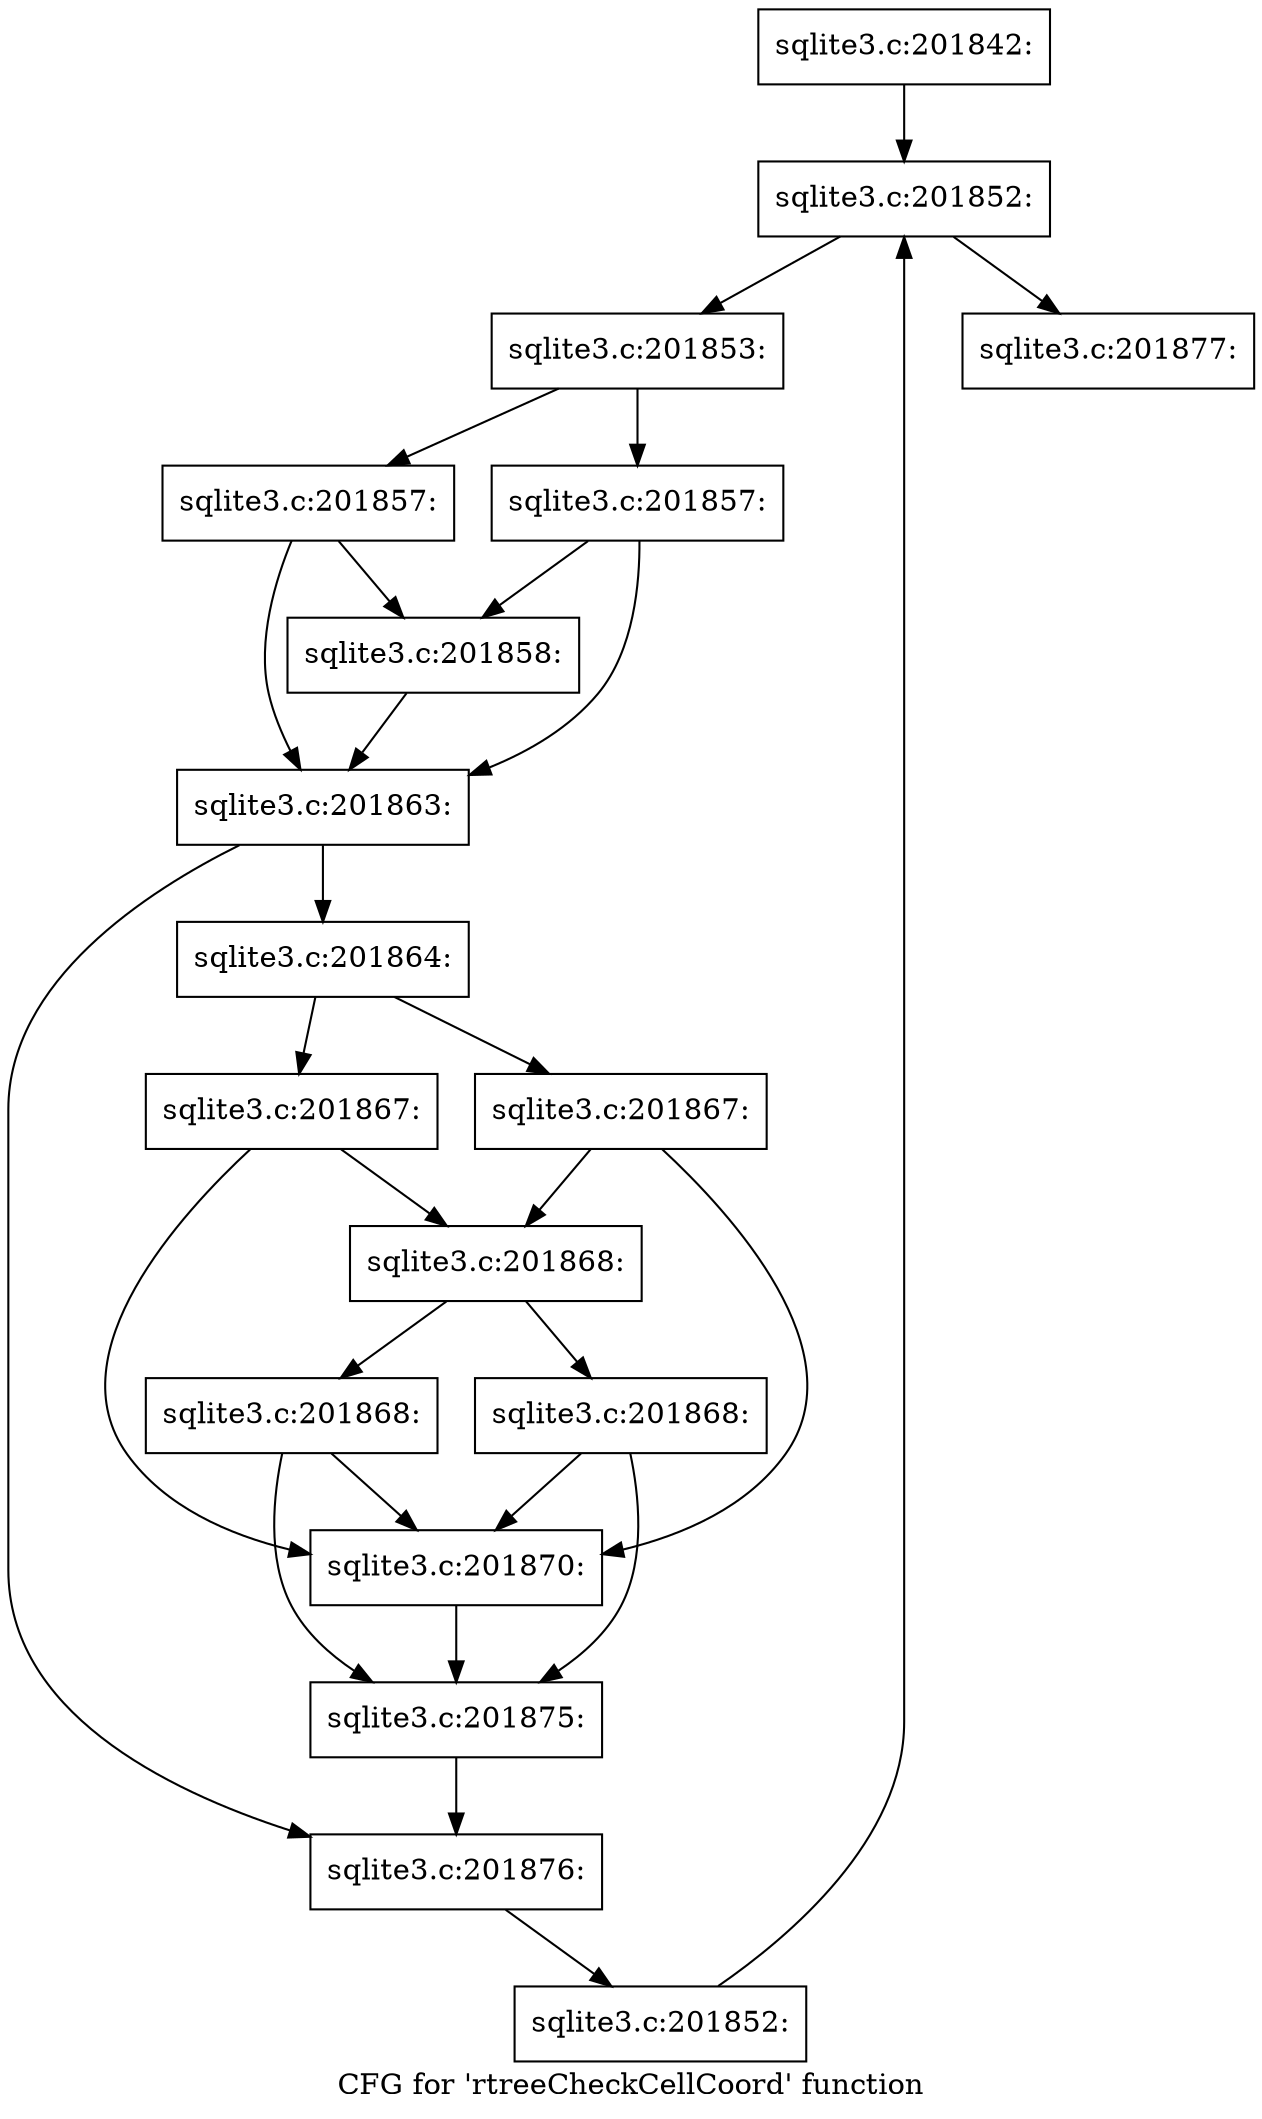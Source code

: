 digraph "CFG for 'rtreeCheckCellCoord' function" {
	label="CFG for 'rtreeCheckCellCoord' function";

	Node0x55c0f9187b70 [shape=record,label="{sqlite3.c:201842:}"];
	Node0x55c0f9187b70 -> Node0x55c0fb4557d0;
	Node0x55c0fb4557d0 [shape=record,label="{sqlite3.c:201852:}"];
	Node0x55c0fb4557d0 -> Node0x55c0fb4559f0;
	Node0x55c0fb4557d0 -> Node0x55c0fb455620;
	Node0x55c0fb4559f0 [shape=record,label="{sqlite3.c:201853:}"];
	Node0x55c0fb4559f0 -> Node0x55c0fb456bf0;
	Node0x55c0fb4559f0 -> Node0x55c0fb456c40;
	Node0x55c0fb456bf0 [shape=record,label="{sqlite3.c:201857:}"];
	Node0x55c0fb456bf0 -> Node0x55c0fb456b50;
	Node0x55c0fb456bf0 -> Node0x55c0fb456ba0;
	Node0x55c0fb456c40 [shape=record,label="{sqlite3.c:201857:}"];
	Node0x55c0fb456c40 -> Node0x55c0fb456b50;
	Node0x55c0fb456c40 -> Node0x55c0fb456ba0;
	Node0x55c0fb456b50 [shape=record,label="{sqlite3.c:201858:}"];
	Node0x55c0fb456b50 -> Node0x55c0fb456ba0;
	Node0x55c0fb456ba0 [shape=record,label="{sqlite3.c:201863:}"];
	Node0x55c0fb456ba0 -> Node0x55c0fb457db0;
	Node0x55c0fb456ba0 -> Node0x55c0fb457fa0;
	Node0x55c0fb457db0 [shape=record,label="{sqlite3.c:201864:}"];
	Node0x55c0fb457db0 -> Node0x55c0fb458ff0;
	Node0x55c0fb457db0 -> Node0x55c0fb459040;
	Node0x55c0fb458ff0 [shape=record,label="{sqlite3.c:201867:}"];
	Node0x55c0fb458ff0 -> Node0x55c0fb458ed0;
	Node0x55c0fb458ff0 -> Node0x55c0fb458f70;
	Node0x55c0fb459040 [shape=record,label="{sqlite3.c:201867:}"];
	Node0x55c0fb459040 -> Node0x55c0fb458ed0;
	Node0x55c0fb459040 -> Node0x55c0fb458f70;
	Node0x55c0fb458f70 [shape=record,label="{sqlite3.c:201868:}"];
	Node0x55c0fb458f70 -> Node0x55c0fb459c20;
	Node0x55c0fb458f70 -> Node0x55c0fb459c70;
	Node0x55c0fb459c20 [shape=record,label="{sqlite3.c:201868:}"];
	Node0x55c0fb459c20 -> Node0x55c0fb458ed0;
	Node0x55c0fb459c20 -> Node0x55c0fb458f20;
	Node0x55c0fb459c70 [shape=record,label="{sqlite3.c:201868:}"];
	Node0x55c0fb459c70 -> Node0x55c0fb458ed0;
	Node0x55c0fb459c70 -> Node0x55c0fb458f20;
	Node0x55c0fb458ed0 [shape=record,label="{sqlite3.c:201870:}"];
	Node0x55c0fb458ed0 -> Node0x55c0fb458f20;
	Node0x55c0fb458f20 [shape=record,label="{sqlite3.c:201875:}"];
	Node0x55c0fb458f20 -> Node0x55c0fb457fa0;
	Node0x55c0fb457fa0 [shape=record,label="{sqlite3.c:201876:}"];
	Node0x55c0fb457fa0 -> Node0x55c0fb455960;
	Node0x55c0fb455960 [shape=record,label="{sqlite3.c:201852:}"];
	Node0x55c0fb455960 -> Node0x55c0fb4557d0;
	Node0x55c0fb455620 [shape=record,label="{sqlite3.c:201877:}"];
}
